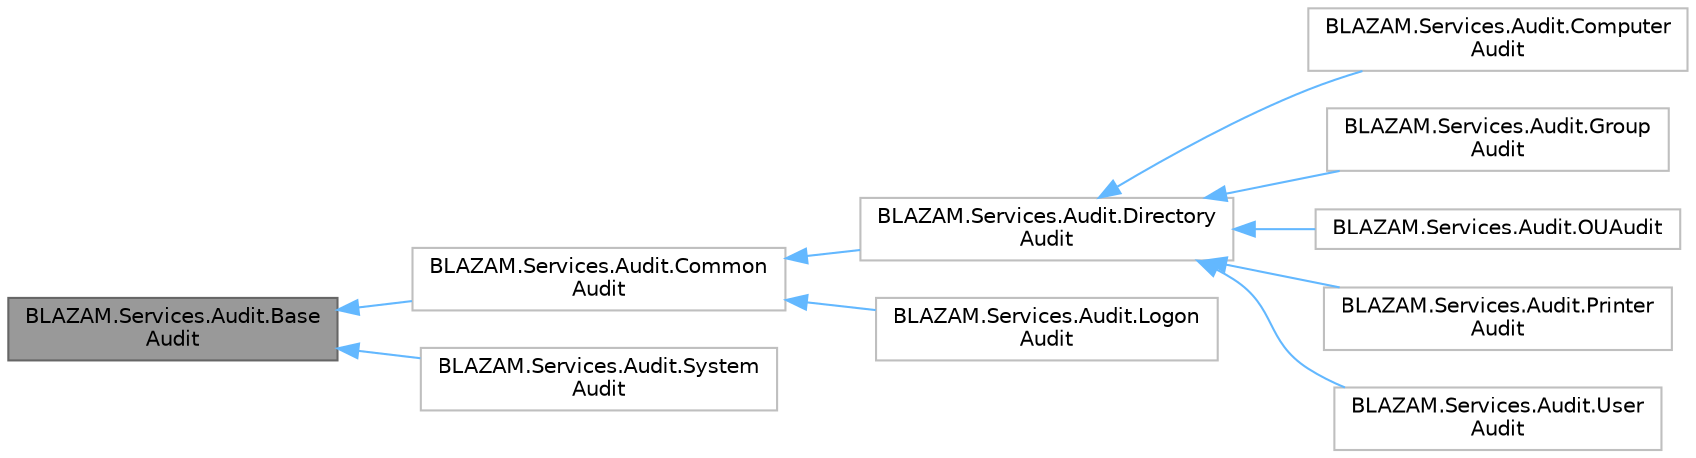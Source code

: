 digraph "BLAZAM.Services.Audit.BaseAudit"
{
 // LATEX_PDF_SIZE
  bgcolor="transparent";
  edge [fontname=Helvetica,fontsize=10,labelfontname=Helvetica,labelfontsize=10];
  node [fontname=Helvetica,fontsize=10,shape=box,height=0.2,width=0.4];
  rankdir="LR";
  Node1 [id="Node000001",label="BLAZAM.Services.Audit.Base\lAudit",height=0.2,width=0.4,color="gray40", fillcolor="grey60", style="filled", fontcolor="black",tooltip=" "];
  Node1 -> Node2 [id="edge1_Node000001_Node000002",dir="back",color="steelblue1",style="solid",tooltip=" "];
  Node2 [id="Node000002",label="BLAZAM.Services.Audit.Common\lAudit",height=0.2,width=0.4,color="grey75", fillcolor="white", style="filled",URL="$class_b_l_a_z_a_m_1_1_services_1_1_audit_1_1_common_audit.html",tooltip=" "];
  Node2 -> Node3 [id="edge2_Node000002_Node000003",dir="back",color="steelblue1",style="solid",tooltip=" "];
  Node3 [id="Node000003",label="BLAZAM.Services.Audit.Directory\lAudit",height=0.2,width=0.4,color="grey75", fillcolor="white", style="filled",URL="$class_b_l_a_z_a_m_1_1_services_1_1_audit_1_1_directory_audit.html",tooltip=" "];
  Node3 -> Node4 [id="edge3_Node000003_Node000004",dir="back",color="steelblue1",style="solid",tooltip=" "];
  Node4 [id="Node000004",label="BLAZAM.Services.Audit.Computer\lAudit",height=0.2,width=0.4,color="grey75", fillcolor="white", style="filled",URL="$class_b_l_a_z_a_m_1_1_services_1_1_audit_1_1_computer_audit.html",tooltip=" "];
  Node3 -> Node5 [id="edge4_Node000003_Node000005",dir="back",color="steelblue1",style="solid",tooltip=" "];
  Node5 [id="Node000005",label="BLAZAM.Services.Audit.Group\lAudit",height=0.2,width=0.4,color="grey75", fillcolor="white", style="filled",URL="$class_b_l_a_z_a_m_1_1_services_1_1_audit_1_1_group_audit.html",tooltip=" "];
  Node3 -> Node6 [id="edge5_Node000003_Node000006",dir="back",color="steelblue1",style="solid",tooltip=" "];
  Node6 [id="Node000006",label="BLAZAM.Services.Audit.OUAudit",height=0.2,width=0.4,color="grey75", fillcolor="white", style="filled",URL="$class_b_l_a_z_a_m_1_1_services_1_1_audit_1_1_o_u_audit.html",tooltip=" "];
  Node3 -> Node7 [id="edge6_Node000003_Node000007",dir="back",color="steelblue1",style="solid",tooltip=" "];
  Node7 [id="Node000007",label="BLAZAM.Services.Audit.Printer\lAudit",height=0.2,width=0.4,color="grey75", fillcolor="white", style="filled",URL="$class_b_l_a_z_a_m_1_1_services_1_1_audit_1_1_printer_audit.html",tooltip=" "];
  Node3 -> Node8 [id="edge7_Node000003_Node000008",dir="back",color="steelblue1",style="solid",tooltip=" "];
  Node8 [id="Node000008",label="BLAZAM.Services.Audit.User\lAudit",height=0.2,width=0.4,color="grey75", fillcolor="white", style="filled",URL="$class_b_l_a_z_a_m_1_1_services_1_1_audit_1_1_user_audit.html",tooltip=" "];
  Node2 -> Node9 [id="edge8_Node000002_Node000009",dir="back",color="steelblue1",style="solid",tooltip=" "];
  Node9 [id="Node000009",label="BLAZAM.Services.Audit.Logon\lAudit",height=0.2,width=0.4,color="grey75", fillcolor="white", style="filled",URL="$class_b_l_a_z_a_m_1_1_services_1_1_audit_1_1_logon_audit.html",tooltip=" "];
  Node1 -> Node10 [id="edge9_Node000001_Node000010",dir="back",color="steelblue1",style="solid",tooltip=" "];
  Node10 [id="Node000010",label="BLAZAM.Services.Audit.System\lAudit",height=0.2,width=0.4,color="grey75", fillcolor="white", style="filled",URL="$class_b_l_a_z_a_m_1_1_services_1_1_audit_1_1_system_audit.html",tooltip=" "];
}

